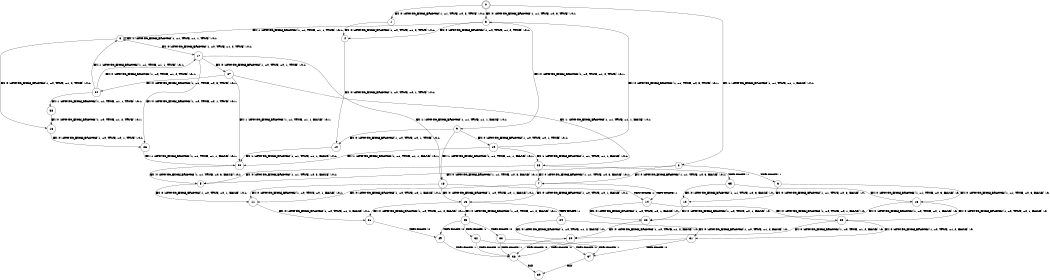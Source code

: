 digraph BCG {
size = "7, 10.5";
center = TRUE;
node [shape = circle];
0 [peripheries = 2];
0 -> 1 [label = "EX !0 !ATOMIC_EXCH_BRANCH (1, +1, TRUE, +0, 3, TRUE) !:0:1:"];
0 -> 2 [label = "EX !1 !ATOMIC_EXCH_BRANCH (1, +1, TRUE, +1, 1, FALSE) !:0:1:"];
0 -> 3 [label = "EX !0 !ATOMIC_EXCH_BRANCH (1, +1, TRUE, +0, 3, TRUE) !:0:1:"];
1 -> 4 [label = "EX !0 !ATOMIC_EXCH_BRANCH (1, +0, TRUE, +1, 2, TRUE) !:0:1:"];
2 -> 5 [label = "EX !0 !ATOMIC_EXCH_BRANCH (1, +1, TRUE, +0, 3, FALSE) !:0:1:"];
2 -> 6 [label = "TERMINATE !1"];
2 -> 7 [label = "EX !0 !ATOMIC_EXCH_BRANCH (1, +1, TRUE, +0, 3, FALSE) !:0:1:"];
3 -> 4 [label = "EX !0 !ATOMIC_EXCH_BRANCH (1, +0, TRUE, +1, 2, TRUE) !:0:1:"];
3 -> 8 [label = "EX !1 !ATOMIC_EXCH_BRANCH (1, +1, TRUE, +1, 1, TRUE) !:0:1:"];
3 -> 9 [label = "EX !0 !ATOMIC_EXCH_BRANCH (1, +0, TRUE, +1, 2, TRUE) !:0:1:"];
4 -> 10 [label = "EX !0 !ATOMIC_EXCH_BRANCH (1, +0, TRUE, +0, 1, TRUE) !:0:1:"];
5 -> 11 [label = "EX !0 !ATOMIC_EXCH_BRANCH (1, +0, TRUE, +0, 1, FALSE) !:0:1:"];
6 -> 12 [label = "EX !0 !ATOMIC_EXCH_BRANCH (1, +1, TRUE, +0, 3, FALSE) !:0:"];
6 -> 13 [label = "EX !0 !ATOMIC_EXCH_BRANCH (1, +1, TRUE, +0, 3, FALSE) !:0:"];
7 -> 11 [label = "EX !0 !ATOMIC_EXCH_BRANCH (1, +0, TRUE, +0, 1, FALSE) !:0:1:"];
7 -> 14 [label = "TERMINATE !1"];
7 -> 15 [label = "EX !0 !ATOMIC_EXCH_BRANCH (1, +0, TRUE, +0, 1, FALSE) !:0:1:"];
8 -> 16 [label = "EX !0 !ATOMIC_EXCH_BRANCH (1, +0, TRUE, +1, 2, TRUE) !:0:1:"];
8 -> 8 [label = "EX !1 !ATOMIC_EXCH_BRANCH (1, +1, TRUE, +1, 1, TRUE) !:0:1:"];
8 -> 17 [label = "EX !0 !ATOMIC_EXCH_BRANCH (1, +0, TRUE, +1, 2, TRUE) !:0:1:"];
9 -> 10 [label = "EX !0 !ATOMIC_EXCH_BRANCH (1, +0, TRUE, +0, 1, TRUE) !:0:1:"];
9 -> 18 [label = "EX !1 !ATOMIC_EXCH_BRANCH (1, +1, TRUE, +1, 1, FALSE) !:0:1:"];
9 -> 19 [label = "EX !0 !ATOMIC_EXCH_BRANCH (1, +0, TRUE, +0, 1, TRUE) !:0:1:"];
10 -> 20 [label = "EX !1 !ATOMIC_EXCH_BRANCH (1, +1, TRUE, +1, 1, FALSE) !:0:1:"];
11 -> 21 [label = "EX !0 !ATOMIC_EXCH_BRANCH (1, +0, TRUE, +1, 2, FALSE) !:0:1:"];
12 -> 22 [label = "EX !0 !ATOMIC_EXCH_BRANCH (1, +0, TRUE, +0, 1, FALSE) !:0:"];
13 -> 22 [label = "EX !0 !ATOMIC_EXCH_BRANCH (1, +0, TRUE, +0, 1, FALSE) !:0:"];
13 -> 23 [label = "EX !0 !ATOMIC_EXCH_BRANCH (1, +0, TRUE, +0, 1, FALSE) !:0:"];
14 -> 22 [label = "EX !0 !ATOMIC_EXCH_BRANCH (1, +0, TRUE, +0, 1, FALSE) !:0:"];
14 -> 23 [label = "EX !0 !ATOMIC_EXCH_BRANCH (1, +0, TRUE, +0, 1, FALSE) !:0:"];
15 -> 21 [label = "EX !0 !ATOMIC_EXCH_BRANCH (1, +0, TRUE, +1, 2, FALSE) !:0:1:"];
15 -> 24 [label = "TERMINATE !1"];
15 -> 25 [label = "EX !0 !ATOMIC_EXCH_BRANCH (1, +0, TRUE, +1, 2, FALSE) !:0:1:"];
16 -> 26 [label = "EX !0 !ATOMIC_EXCH_BRANCH (1, +0, TRUE, +0, 1, TRUE) !:0:1:"];
17 -> 26 [label = "EX !0 !ATOMIC_EXCH_BRANCH (1, +0, TRUE, +0, 1, TRUE) !:0:1:"];
17 -> 18 [label = "EX !1 !ATOMIC_EXCH_BRANCH (1, +1, TRUE, +1, 1, FALSE) !:0:1:"];
17 -> 27 [label = "EX !0 !ATOMIC_EXCH_BRANCH (1, +0, TRUE, +0, 1, TRUE) !:0:1:"];
18 -> 11 [label = "EX !0 !ATOMIC_EXCH_BRANCH (1, +0, TRUE, +0, 1, FALSE) !:0:1:"];
18 -> 14 [label = "TERMINATE !1"];
18 -> 15 [label = "EX !0 !ATOMIC_EXCH_BRANCH (1, +0, TRUE, +0, 1, FALSE) !:0:1:"];
19 -> 20 [label = "EX !1 !ATOMIC_EXCH_BRANCH (1, +1, TRUE, +1, 1, FALSE) !:0:1:"];
19 -> 28 [label = "EX !1 !ATOMIC_EXCH_BRANCH (1, +1, TRUE, +1, 1, FALSE) !:0:1:"];
19 -> 3 [label = "EX !0 !ATOMIC_EXCH_BRANCH (1, +1, TRUE, +0, 3, TRUE) !:0:1:"];
20 -> 5 [label = "EX !0 !ATOMIC_EXCH_BRANCH (1, +1, TRUE, +0, 3, FALSE) !:0:1:"];
21 -> 29 [label = "TERMINATE !0"];
22 -> 30 [label = "EX !0 !ATOMIC_EXCH_BRANCH (1, +0, TRUE, +1, 2, FALSE) !:0:"];
23 -> 30 [label = "EX !0 !ATOMIC_EXCH_BRANCH (1, +0, TRUE, +1, 2, FALSE) !:0:"];
23 -> 31 [label = "EX !0 !ATOMIC_EXCH_BRANCH (1, +0, TRUE, +1, 2, FALSE) !:0:"];
24 -> 30 [label = "EX !0 !ATOMIC_EXCH_BRANCH (1, +0, TRUE, +1, 2, FALSE) !:0:"];
24 -> 31 [label = "EX !0 !ATOMIC_EXCH_BRANCH (1, +0, TRUE, +1, 2, FALSE) !:0:"];
25 -> 29 [label = "TERMINATE !0"];
25 -> 32 [label = "TERMINATE !1"];
25 -> 33 [label = "TERMINATE !0"];
26 -> 20 [label = "EX !1 !ATOMIC_EXCH_BRANCH (1, +1, TRUE, +1, 1, FALSE) !:0:1:"];
27 -> 20 [label = "EX !1 !ATOMIC_EXCH_BRANCH (1, +1, TRUE, +1, 1, FALSE) !:0:1:"];
27 -> 28 [label = "EX !1 !ATOMIC_EXCH_BRANCH (1, +1, TRUE, +1, 1, FALSE) !:0:1:"];
27 -> 34 [label = "EX !0 !ATOMIC_EXCH_BRANCH (1, +1, TRUE, +0, 3, TRUE) !:0:1:"];
28 -> 5 [label = "EX !0 !ATOMIC_EXCH_BRANCH (1, +1, TRUE, +0, 3, FALSE) !:0:1:"];
28 -> 35 [label = "TERMINATE !1"];
28 -> 7 [label = "EX !0 !ATOMIC_EXCH_BRANCH (1, +1, TRUE, +0, 3, FALSE) !:0:1:"];
29 -> 36 [label = "TERMINATE !1"];
30 -> 36 [label = "TERMINATE !0"];
31 -> 36 [label = "TERMINATE !0"];
31 -> 37 [label = "TERMINATE !0"];
32 -> 36 [label = "TERMINATE !0"];
32 -> 37 [label = "TERMINATE !0"];
33 -> 36 [label = "TERMINATE !1"];
33 -> 37 [label = "TERMINATE !1"];
34 -> 38 [label = "EX !1 !ATOMIC_EXCH_BRANCH (1, +1, TRUE, +1, 1, TRUE) !:0:1:"];
34 -> 8 [label = "EX !1 !ATOMIC_EXCH_BRANCH (1, +1, TRUE, +1, 1, TRUE) !:0:1:"];
34 -> 17 [label = "EX !0 !ATOMIC_EXCH_BRANCH (1, +0, TRUE, +1, 2, TRUE) !:0:1:"];
35 -> 12 [label = "EX !0 !ATOMIC_EXCH_BRANCH (1, +1, TRUE, +0, 3, FALSE) !:0:"];
35 -> 13 [label = "EX !0 !ATOMIC_EXCH_BRANCH (1, +1, TRUE, +0, 3, FALSE) !:0:"];
36 -> 39 [label = "exit"];
37 -> 39 [label = "exit"];
38 -> 16 [label = "EX !0 !ATOMIC_EXCH_BRANCH (1, +0, TRUE, +1, 2, TRUE) !:0:1:"];
}
